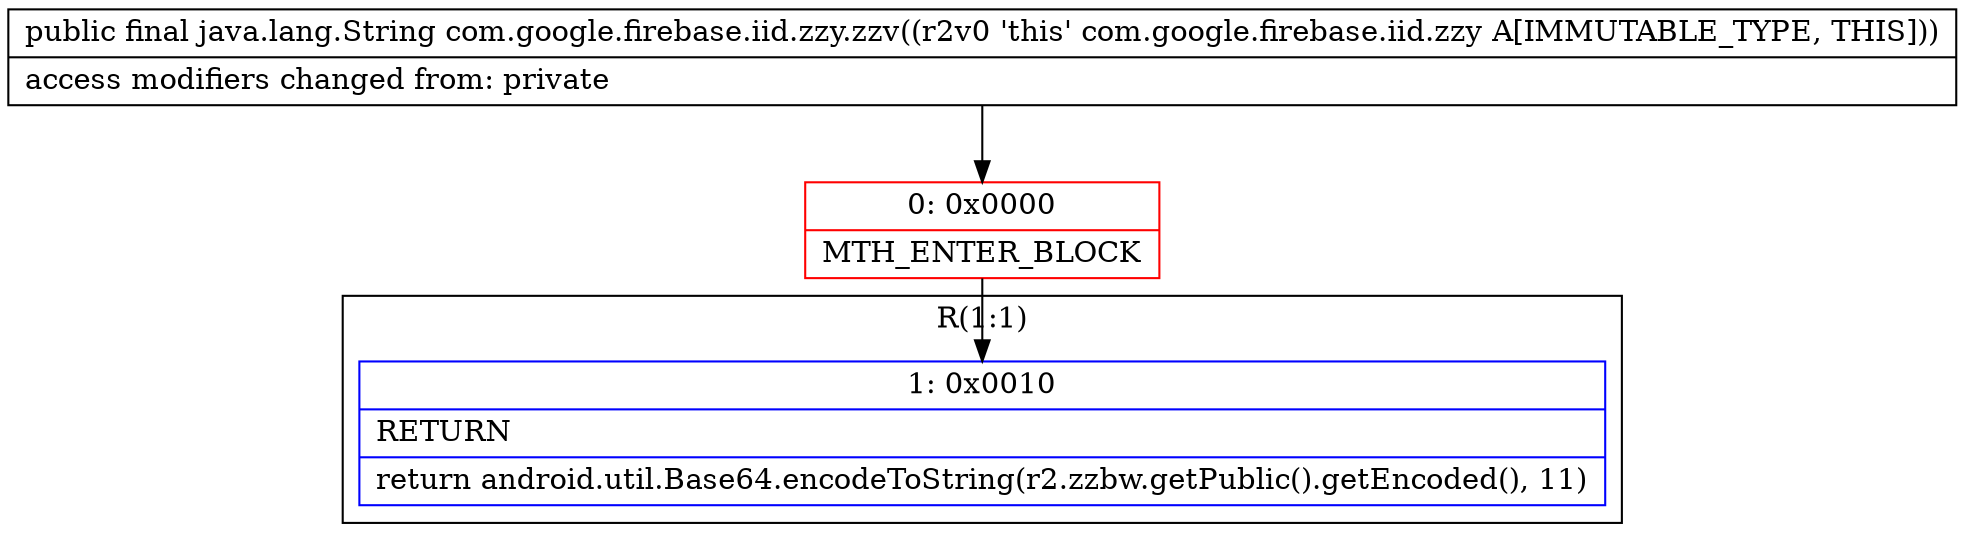 digraph "CFG forcom.google.firebase.iid.zzy.zzv()Ljava\/lang\/String;" {
subgraph cluster_Region_1463780551 {
label = "R(1:1)";
node [shape=record,color=blue];
Node_1 [shape=record,label="{1\:\ 0x0010|RETURN\l|return android.util.Base64.encodeToString(r2.zzbw.getPublic().getEncoded(), 11)\l}"];
}
Node_0 [shape=record,color=red,label="{0\:\ 0x0000|MTH_ENTER_BLOCK\l}"];
MethodNode[shape=record,label="{public final java.lang.String com.google.firebase.iid.zzy.zzv((r2v0 'this' com.google.firebase.iid.zzy A[IMMUTABLE_TYPE, THIS]))  | access modifiers changed from: private\l}"];
MethodNode -> Node_0;
Node_0 -> Node_1;
}

